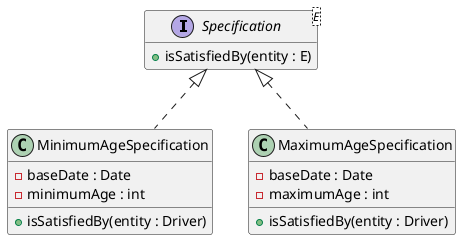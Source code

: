 @startuml
    
    hide empty members

    interface Specification <E> {
        + isSatisfiedBy(entity : E)
    }

    class MinimumAgeSpecification implements Specification {
        - baseDate : Date
        - minimumAge : int
        + isSatisfiedBy(entity : Driver)
    }

    class MaximumAgeSpecification implements Specification {
        - baseDate : Date
        - maximumAge : int
        + isSatisfiedBy(entity : Driver)
    }

@enduml